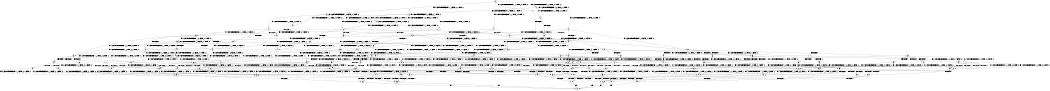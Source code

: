 digraph BCG {
size = "7, 10.5";
center = TRUE;
node [shape = circle];
0 [peripheries = 2];
0 -> 1 [label = "EX !0 !ATOMIC_EXCH_BRANCH (1, +1, TRUE, +0, 2, TRUE) !:0:"];
0 -> 2 [label = "EX !1 !ATOMIC_EXCH_BRANCH (1, +0, TRUE, +0, 1, TRUE) !:0:"];
0 -> 3 [label = "EX !2 !ATOMIC_EXCH_BRANCH (1, +0, FALSE, +0, 1, TRUE) !:0:"];
0 -> 4 [label = "EX !0 !ATOMIC_EXCH_BRANCH (1, +1, TRUE, +0, 2, TRUE) !:0:"];
1 -> 5 [label = "TERMINATE !0"];
2 -> 6 [label = "EX !0 !ATOMIC_EXCH_BRANCH (1, +1, TRUE, +0, 2, TRUE) !:0:"];
2 -> 7 [label = "EX !2 !ATOMIC_EXCH_BRANCH (1, +0, FALSE, +0, 1, TRUE) !:0:"];
2 -> 8 [label = "EX !0 !ATOMIC_EXCH_BRANCH (1, +1, TRUE, +0, 2, TRUE) !:0:"];
2 -> 2 [label = "EX !1 !ATOMIC_EXCH_BRANCH (1, +0, TRUE, +0, 1, TRUE) !:0:"];
3 -> 9 [label = "EX !0 !ATOMIC_EXCH_BRANCH (1, +1, TRUE, +0, 2, TRUE) !:0:"];
3 -> 10 [label = "EX !1 !ATOMIC_EXCH_BRANCH (1, +0, TRUE, +0, 1, TRUE) !:0:"];
3 -> 11 [label = "EX !0 !ATOMIC_EXCH_BRANCH (1, +1, TRUE, +0, 2, TRUE) !:0:"];
3 -> 3 [label = "EX !2 !ATOMIC_EXCH_BRANCH (1, +0, FALSE, +0, 1, TRUE) !:0:"];
4 -> 5 [label = "TERMINATE !0"];
4 -> 12 [label = "TERMINATE !0"];
4 -> 13 [label = "EX !1 !ATOMIC_EXCH_BRANCH (1, +0, TRUE, +0, 1, FALSE) !:0:"];
4 -> 14 [label = "EX !2 !ATOMIC_EXCH_BRANCH (1, +0, FALSE, +0, 1, FALSE) !:0:"];
5 -> 15 [label = "EX !1 !ATOMIC_EXCH_BRANCH (1, +0, TRUE, +0, 1, FALSE) !:1:"];
6 -> 16 [label = "TERMINATE !0"];
7 -> 17 [label = "EX !0 !ATOMIC_EXCH_BRANCH (1, +1, TRUE, +0, 2, TRUE) !:0:"];
7 -> 18 [label = "EX !0 !ATOMIC_EXCH_BRANCH (1, +1, TRUE, +0, 2, TRUE) !:0:"];
7 -> 7 [label = "EX !2 !ATOMIC_EXCH_BRANCH (1, +0, FALSE, +0, 1, TRUE) !:0:"];
7 -> 10 [label = "EX !1 !ATOMIC_EXCH_BRANCH (1, +0, TRUE, +0, 1, TRUE) !:0:"];
8 -> 16 [label = "TERMINATE !0"];
8 -> 19 [label = "TERMINATE !0"];
8 -> 20 [label = "EX !2 !ATOMIC_EXCH_BRANCH (1, +0, FALSE, +0, 1, FALSE) !:0:"];
8 -> 13 [label = "EX !1 !ATOMIC_EXCH_BRANCH (1, +0, TRUE, +0, 1, FALSE) !:0:"];
9 -> 21 [label = "TERMINATE !0"];
10 -> 17 [label = "EX !0 !ATOMIC_EXCH_BRANCH (1, +1, TRUE, +0, 2, TRUE) !:0:"];
10 -> 18 [label = "EX !0 !ATOMIC_EXCH_BRANCH (1, +1, TRUE, +0, 2, TRUE) !:0:"];
10 -> 7 [label = "EX !2 !ATOMIC_EXCH_BRANCH (1, +0, FALSE, +0, 1, TRUE) !:0:"];
10 -> 10 [label = "EX !1 !ATOMIC_EXCH_BRANCH (1, +0, TRUE, +0, 1, TRUE) !:0:"];
11 -> 21 [label = "TERMINATE !0"];
11 -> 22 [label = "TERMINATE !0"];
11 -> 23 [label = "EX !1 !ATOMIC_EXCH_BRANCH (1, +0, TRUE, +0, 1, FALSE) !:0:"];
11 -> 14 [label = "EX !2 !ATOMIC_EXCH_BRANCH (1, +0, FALSE, +0, 1, FALSE) !:0:"];
12 -> 15 [label = "EX !1 !ATOMIC_EXCH_BRANCH (1, +0, TRUE, +0, 1, FALSE) !:1:"];
12 -> 24 [label = "EX !2 !ATOMIC_EXCH_BRANCH (1, +0, FALSE, +0, 1, FALSE) !:1:"];
12 -> 25 [label = "EX !1 !ATOMIC_EXCH_BRANCH (1, +0, TRUE, +0, 1, FALSE) !:1:"];
13 -> 26 [label = "TERMINATE !0"];
13 -> 27 [label = "TERMINATE !0"];
13 -> 28 [label = "EX !2 !ATOMIC_EXCH_BRANCH (1, +0, FALSE, +0, 1, TRUE) !:0:"];
13 -> 29 [label = "EX !1 !ATOMIC_EXCH_BRANCH (1, +1, TRUE, +0, 3, TRUE) !:0:"];
14 -> 30 [label = "TERMINATE !0"];
14 -> 31 [label = "TERMINATE !2"];
14 -> 32 [label = "TERMINATE !0"];
14 -> 33 [label = "EX !1 !ATOMIC_EXCH_BRANCH (1, +0, TRUE, +0, 1, FALSE) !:0:"];
15 -> 34 [label = "EX !1 !ATOMIC_EXCH_BRANCH (1, +1, TRUE, +0, 3, TRUE) !:1:"];
16 -> 15 [label = "EX !1 !ATOMIC_EXCH_BRANCH (1, +0, TRUE, +0, 1, FALSE) !:1:"];
17 -> 35 [label = "TERMINATE !0"];
18 -> 35 [label = "TERMINATE !0"];
18 -> 36 [label = "TERMINATE !0"];
18 -> 20 [label = "EX !2 !ATOMIC_EXCH_BRANCH (1, +0, FALSE, +0, 1, FALSE) !:0:"];
18 -> 23 [label = "EX !1 !ATOMIC_EXCH_BRANCH (1, +0, TRUE, +0, 1, FALSE) !:0:"];
19 -> 15 [label = "EX !1 !ATOMIC_EXCH_BRANCH (1, +0, TRUE, +0, 1, FALSE) !:1:"];
19 -> 37 [label = "EX !2 !ATOMIC_EXCH_BRANCH (1, +0, FALSE, +0, 1, FALSE) !:1:"];
19 -> 25 [label = "EX !1 !ATOMIC_EXCH_BRANCH (1, +0, TRUE, +0, 1, FALSE) !:1:"];
20 -> 38 [label = "TERMINATE !0"];
20 -> 39 [label = "TERMINATE !2"];
20 -> 40 [label = "TERMINATE !0"];
20 -> 33 [label = "EX !1 !ATOMIC_EXCH_BRANCH (1, +0, TRUE, +0, 1, FALSE) !:0:"];
21 -> 41 [label = "EX !1 !ATOMIC_EXCH_BRANCH (1, +0, TRUE, +0, 1, FALSE) !:1:"];
22 -> 41 [label = "EX !1 !ATOMIC_EXCH_BRANCH (1, +0, TRUE, +0, 1, FALSE) !:1:"];
22 -> 42 [label = "EX !1 !ATOMIC_EXCH_BRANCH (1, +0, TRUE, +0, 1, FALSE) !:1:"];
22 -> 24 [label = "EX !2 !ATOMIC_EXCH_BRANCH (1, +0, FALSE, +0, 1, FALSE) !:1:"];
23 -> 43 [label = "TERMINATE !0"];
23 -> 44 [label = "TERMINATE !0"];
23 -> 28 [label = "EX !2 !ATOMIC_EXCH_BRANCH (1, +0, FALSE, +0, 1, TRUE) !:0:"];
23 -> 45 [label = "EX !1 !ATOMIC_EXCH_BRANCH (1, +1, TRUE, +0, 3, TRUE) !:0:"];
24 -> 46 [label = "EX !1 !ATOMIC_EXCH_BRANCH (1, +0, TRUE, +0, 1, FALSE) !:1:"];
24 -> 47 [label = "TERMINATE !2"];
24 -> 48 [label = "EX !1 !ATOMIC_EXCH_BRANCH (1, +0, TRUE, +0, 1, FALSE) !:1:"];
25 -> 34 [label = "EX !1 !ATOMIC_EXCH_BRANCH (1, +1, TRUE, +0, 3, TRUE) !:1:"];
25 -> 49 [label = "EX !2 !ATOMIC_EXCH_BRANCH (1, +0, FALSE, +0, 1, TRUE) !:1:"];
25 -> 50 [label = "EX !1 !ATOMIC_EXCH_BRANCH (1, +1, TRUE, +0, 3, TRUE) !:1:"];
26 -> 34 [label = "EX !1 !ATOMIC_EXCH_BRANCH (1, +1, TRUE, +0, 3, TRUE) !:1:"];
27 -> 34 [label = "EX !1 !ATOMIC_EXCH_BRANCH (1, +1, TRUE, +0, 3, TRUE) !:1:"];
27 -> 49 [label = "EX !2 !ATOMIC_EXCH_BRANCH (1, +0, FALSE, +0, 1, TRUE) !:1:"];
27 -> 50 [label = "EX !1 !ATOMIC_EXCH_BRANCH (1, +1, TRUE, +0, 3, TRUE) !:1:"];
28 -> 43 [label = "TERMINATE !0"];
28 -> 44 [label = "TERMINATE !0"];
28 -> 28 [label = "EX !2 !ATOMIC_EXCH_BRANCH (1, +0, FALSE, +0, 1, TRUE) !:0:"];
28 -> 45 [label = "EX !1 !ATOMIC_EXCH_BRANCH (1, +1, TRUE, +0, 3, TRUE) !:0:"];
29 -> 51 [label = "TERMINATE !0"];
29 -> 52 [label = "TERMINATE !1"];
29 -> 53 [label = "TERMINATE !0"];
29 -> 54 [label = "EX !2 !ATOMIC_EXCH_BRANCH (1, +0, FALSE, +0, 1, FALSE) !:0:"];
30 -> 46 [label = "EX !1 !ATOMIC_EXCH_BRANCH (1, +0, TRUE, +0, 1, FALSE) !:1:"];
31 -> 55 [label = "TERMINATE !0"];
31 -> 56 [label = "TERMINATE !0"];
31 -> 57 [label = "EX !1 !ATOMIC_EXCH_BRANCH (1, +0, TRUE, +0, 1, FALSE) !:0:"];
32 -> 46 [label = "EX !1 !ATOMIC_EXCH_BRANCH (1, +0, TRUE, +0, 1, FALSE) !:1:"];
32 -> 47 [label = "TERMINATE !2"];
32 -> 48 [label = "EX !1 !ATOMIC_EXCH_BRANCH (1, +0, TRUE, +0, 1, FALSE) !:1:"];
33 -> 58 [label = "TERMINATE !0"];
33 -> 59 [label = "TERMINATE !2"];
33 -> 60 [label = "TERMINATE !0"];
33 -> 61 [label = "EX !1 !ATOMIC_EXCH_BRANCH (1, +1, TRUE, +0, 3, TRUE) !:0:"];
34 -> 62 [label = "TERMINATE !1"];
35 -> 41 [label = "EX !1 !ATOMIC_EXCH_BRANCH (1, +0, TRUE, +0, 1, FALSE) !:1:"];
36 -> 41 [label = "EX !1 !ATOMIC_EXCH_BRANCH (1, +0, TRUE, +0, 1, FALSE) !:1:"];
36 -> 37 [label = "EX !2 !ATOMIC_EXCH_BRANCH (1, +0, FALSE, +0, 1, FALSE) !:1:"];
36 -> 42 [label = "EX !1 !ATOMIC_EXCH_BRANCH (1, +0, TRUE, +0, 1, FALSE) !:1:"];
37 -> 46 [label = "EX !1 !ATOMIC_EXCH_BRANCH (1, +0, TRUE, +0, 1, FALSE) !:1:"];
37 -> 63 [label = "TERMINATE !2"];
37 -> 48 [label = "EX !1 !ATOMIC_EXCH_BRANCH (1, +0, TRUE, +0, 1, FALSE) !:1:"];
38 -> 46 [label = "EX !1 !ATOMIC_EXCH_BRANCH (1, +0, TRUE, +0, 1, FALSE) !:1:"];
39 -> 64 [label = "TERMINATE !0"];
39 -> 65 [label = "TERMINATE !0"];
39 -> 57 [label = "EX !1 !ATOMIC_EXCH_BRANCH (1, +0, TRUE, +0, 1, FALSE) !:0:"];
40 -> 46 [label = "EX !1 !ATOMIC_EXCH_BRANCH (1, +0, TRUE, +0, 1, FALSE) !:1:"];
40 -> 63 [label = "TERMINATE !2"];
40 -> 48 [label = "EX !1 !ATOMIC_EXCH_BRANCH (1, +0, TRUE, +0, 1, FALSE) !:1:"];
41 -> 66 [label = "EX !1 !ATOMIC_EXCH_BRANCH (1, +1, TRUE, +0, 3, TRUE) !:1:"];
42 -> 66 [label = "EX !1 !ATOMIC_EXCH_BRANCH (1, +1, TRUE, +0, 3, TRUE) !:1:"];
42 -> 49 [label = "EX !2 !ATOMIC_EXCH_BRANCH (1, +0, FALSE, +0, 1, TRUE) !:1:"];
42 -> 67 [label = "EX !1 !ATOMIC_EXCH_BRANCH (1, +1, TRUE, +0, 3, TRUE) !:1:"];
43 -> 66 [label = "EX !1 !ATOMIC_EXCH_BRANCH (1, +1, TRUE, +0, 3, TRUE) !:1:"];
44 -> 66 [label = "EX !1 !ATOMIC_EXCH_BRANCH (1, +1, TRUE, +0, 3, TRUE) !:1:"];
44 -> 49 [label = "EX !2 !ATOMIC_EXCH_BRANCH (1, +0, FALSE, +0, 1, TRUE) !:1:"];
44 -> 67 [label = "EX !1 !ATOMIC_EXCH_BRANCH (1, +1, TRUE, +0, 3, TRUE) !:1:"];
45 -> 68 [label = "TERMINATE !0"];
45 -> 69 [label = "TERMINATE !1"];
45 -> 70 [label = "TERMINATE !0"];
45 -> 54 [label = "EX !2 !ATOMIC_EXCH_BRANCH (1, +0, FALSE, +0, 1, FALSE) !:0:"];
46 -> 71 [label = "EX !1 !ATOMIC_EXCH_BRANCH (1, +1, TRUE, +0, 3, TRUE) !:1:"];
47 -> 72 [label = "EX !1 !ATOMIC_EXCH_BRANCH (1, +0, TRUE, +0, 1, FALSE) !:1:"];
47 -> 73 [label = "EX !1 !ATOMIC_EXCH_BRANCH (1, +0, TRUE, +0, 1, FALSE) !:1:"];
48 -> 71 [label = "EX !1 !ATOMIC_EXCH_BRANCH (1, +1, TRUE, +0, 3, TRUE) !:1:"];
48 -> 74 [label = "TERMINATE !2"];
48 -> 75 [label = "EX !1 !ATOMIC_EXCH_BRANCH (1, +1, TRUE, +0, 3, TRUE) !:1:"];
49 -> 66 [label = "EX !1 !ATOMIC_EXCH_BRANCH (1, +1, TRUE, +0, 3, TRUE) !:1:"];
49 -> 49 [label = "EX !2 !ATOMIC_EXCH_BRANCH (1, +0, FALSE, +0, 1, TRUE) !:1:"];
49 -> 67 [label = "EX !1 !ATOMIC_EXCH_BRANCH (1, +1, TRUE, +0, 3, TRUE) !:1:"];
50 -> 62 [label = "TERMINATE !1"];
50 -> 76 [label = "TERMINATE !1"];
50 -> 77 [label = "EX !2 !ATOMIC_EXCH_BRANCH (1, +0, FALSE, +0, 1, FALSE) !:1:"];
51 -> 62 [label = "TERMINATE !1"];
52 -> 78 [label = "TERMINATE !0"];
52 -> 79 [label = "TERMINATE !0"];
52 -> 80 [label = "EX !2 !ATOMIC_EXCH_BRANCH (1, +0, FALSE, +0, 1, FALSE) !:0:"];
53 -> 62 [label = "TERMINATE !1"];
53 -> 76 [label = "TERMINATE !1"];
53 -> 77 [label = "EX !2 !ATOMIC_EXCH_BRANCH (1, +0, FALSE, +0, 1, FALSE) !:1:"];
54 -> 81 [label = "TERMINATE !0"];
54 -> 82 [label = "TERMINATE !1"];
54 -> 83 [label = "TERMINATE !2"];
54 -> 84 [label = "TERMINATE !0"];
55 -> 72 [label = "EX !1 !ATOMIC_EXCH_BRANCH (1, +0, TRUE, +0, 1, FALSE) !:1:"];
56 -> 72 [label = "EX !1 !ATOMIC_EXCH_BRANCH (1, +0, TRUE, +0, 1, FALSE) !:1:"];
56 -> 73 [label = "EX !1 !ATOMIC_EXCH_BRANCH (1, +0, TRUE, +0, 1, FALSE) !:1:"];
57 -> 85 [label = "TERMINATE !0"];
57 -> 86 [label = "TERMINATE !0"];
57 -> 87 [label = "EX !1 !ATOMIC_EXCH_BRANCH (1, +1, TRUE, +0, 3, TRUE) !:0:"];
58 -> 71 [label = "EX !1 !ATOMIC_EXCH_BRANCH (1, +1, TRUE, +0, 3, TRUE) !:1:"];
59 -> 85 [label = "TERMINATE !0"];
59 -> 86 [label = "TERMINATE !0"];
59 -> 87 [label = "EX !1 !ATOMIC_EXCH_BRANCH (1, +1, TRUE, +0, 3, TRUE) !:0:"];
60 -> 71 [label = "EX !1 !ATOMIC_EXCH_BRANCH (1, +1, TRUE, +0, 3, TRUE) !:1:"];
60 -> 74 [label = "TERMINATE !2"];
60 -> 75 [label = "EX !1 !ATOMIC_EXCH_BRANCH (1, +1, TRUE, +0, 3, TRUE) !:1:"];
61 -> 81 [label = "TERMINATE !0"];
61 -> 82 [label = "TERMINATE !1"];
61 -> 83 [label = "TERMINATE !2"];
61 -> 84 [label = "TERMINATE !0"];
62 -> 88 [label = "EX !2 !ATOMIC_EXCH_BRANCH (1, +0, FALSE, +0, 1, FALSE) !:2:"];
63 -> 72 [label = "EX !1 !ATOMIC_EXCH_BRANCH (1, +0, TRUE, +0, 1, FALSE) !:1:"];
63 -> 73 [label = "EX !1 !ATOMIC_EXCH_BRANCH (1, +0, TRUE, +0, 1, FALSE) !:1:"];
64 -> 72 [label = "EX !1 !ATOMIC_EXCH_BRANCH (1, +0, TRUE, +0, 1, FALSE) !:1:"];
65 -> 72 [label = "EX !1 !ATOMIC_EXCH_BRANCH (1, +0, TRUE, +0, 1, FALSE) !:1:"];
65 -> 73 [label = "EX !1 !ATOMIC_EXCH_BRANCH (1, +0, TRUE, +0, 1, FALSE) !:1:"];
66 -> 89 [label = "TERMINATE !1"];
67 -> 89 [label = "TERMINATE !1"];
67 -> 90 [label = "TERMINATE !1"];
67 -> 77 [label = "EX !2 !ATOMIC_EXCH_BRANCH (1, +0, FALSE, +0, 1, FALSE) !:1:"];
68 -> 89 [label = "TERMINATE !1"];
69 -> 91 [label = "TERMINATE !0"];
69 -> 92 [label = "TERMINATE !0"];
69 -> 80 [label = "EX !2 !ATOMIC_EXCH_BRANCH (1, +0, FALSE, +0, 1, FALSE) !:0:"];
70 -> 89 [label = "TERMINATE !1"];
70 -> 90 [label = "TERMINATE !1"];
70 -> 77 [label = "EX !2 !ATOMIC_EXCH_BRANCH (1, +0, FALSE, +0, 1, FALSE) !:1:"];
71 -> 93 [label = "TERMINATE !2"];
72 -> 94 [label = "EX !1 !ATOMIC_EXCH_BRANCH (1, +1, TRUE, +0, 3, TRUE) !:1:"];
73 -> 94 [label = "EX !1 !ATOMIC_EXCH_BRANCH (1, +1, TRUE, +0, 3, TRUE) !:1:"];
73 -> 95 [label = "EX !1 !ATOMIC_EXCH_BRANCH (1, +1, TRUE, +0, 3, TRUE) !:1:"];
74 -> 94 [label = "EX !1 !ATOMIC_EXCH_BRANCH (1, +1, TRUE, +0, 3, TRUE) !:1:"];
74 -> 95 [label = "EX !1 !ATOMIC_EXCH_BRANCH (1, +1, TRUE, +0, 3, TRUE) !:1:"];
75 -> 93 [label = "TERMINATE !2"];
75 -> 96 [label = "TERMINATE !1"];
75 -> 97 [label = "TERMINATE !2"];
76 -> 88 [label = "EX !2 !ATOMIC_EXCH_BRANCH (1, +0, FALSE, +0, 1, FALSE) !:2:"];
76 -> 98 [label = "EX !2 !ATOMIC_EXCH_BRANCH (1, +0, FALSE, +0, 1, FALSE) !:2:"];
77 -> 93 [label = "TERMINATE !2"];
77 -> 96 [label = "TERMINATE !1"];
77 -> 97 [label = "TERMINATE !2"];
78 -> 88 [label = "EX !2 !ATOMIC_EXCH_BRANCH (1, +0, FALSE, +0, 1, FALSE) !:2:"];
79 -> 88 [label = "EX !2 !ATOMIC_EXCH_BRANCH (1, +0, FALSE, +0, 1, FALSE) !:2:"];
79 -> 98 [label = "EX !2 !ATOMIC_EXCH_BRANCH (1, +0, FALSE, +0, 1, FALSE) !:2:"];
80 -> 99 [label = "TERMINATE !0"];
80 -> 100 [label = "TERMINATE !2"];
80 -> 101 [label = "TERMINATE !0"];
81 -> 93 [label = "TERMINATE !2"];
82 -> 99 [label = "TERMINATE !0"];
82 -> 100 [label = "TERMINATE !2"];
82 -> 101 [label = "TERMINATE !0"];
83 -> 102 [label = "TERMINATE !0"];
83 -> 103 [label = "TERMINATE !1"];
83 -> 104 [label = "TERMINATE !0"];
84 -> 93 [label = "TERMINATE !2"];
84 -> 96 [label = "TERMINATE !1"];
84 -> 97 [label = "TERMINATE !2"];
85 -> 94 [label = "EX !1 !ATOMIC_EXCH_BRANCH (1, +1, TRUE, +0, 3, TRUE) !:1:"];
86 -> 94 [label = "EX !1 !ATOMIC_EXCH_BRANCH (1, +1, TRUE, +0, 3, TRUE) !:1:"];
86 -> 95 [label = "EX !1 !ATOMIC_EXCH_BRANCH (1, +1, TRUE, +0, 3, TRUE) !:1:"];
87 -> 102 [label = "TERMINATE !0"];
87 -> 103 [label = "TERMINATE !1"];
87 -> 104 [label = "TERMINATE !0"];
88 -> 105 [label = "TERMINATE !2"];
89 -> 88 [label = "EX !2 !ATOMIC_EXCH_BRANCH (1, +0, FALSE, +0, 1, FALSE) !:2:"];
90 -> 88 [label = "EX !2 !ATOMIC_EXCH_BRANCH (1, +0, FALSE, +0, 1, FALSE) !:2:"];
90 -> 98 [label = "EX !2 !ATOMIC_EXCH_BRANCH (1, +0, FALSE, +0, 1, FALSE) !:2:"];
91 -> 88 [label = "EX !2 !ATOMIC_EXCH_BRANCH (1, +0, FALSE, +0, 1, FALSE) !:2:"];
92 -> 88 [label = "EX !2 !ATOMIC_EXCH_BRANCH (1, +0, FALSE, +0, 1, FALSE) !:2:"];
92 -> 98 [label = "EX !2 !ATOMIC_EXCH_BRANCH (1, +0, FALSE, +0, 1, FALSE) !:2:"];
93 -> 106 [label = "TERMINATE !1"];
94 -> 106 [label = "TERMINATE !1"];
95 -> 106 [label = "TERMINATE !1"];
95 -> 107 [label = "TERMINATE !1"];
96 -> 105 [label = "TERMINATE !2"];
96 -> 108 [label = "TERMINATE !2"];
97 -> 106 [label = "TERMINATE !1"];
97 -> 107 [label = "TERMINATE !1"];
98 -> 105 [label = "TERMINATE !2"];
98 -> 108 [label = "TERMINATE !2"];
99 -> 105 [label = "TERMINATE !2"];
100 -> 109 [label = "TERMINATE !0"];
100 -> 110 [label = "TERMINATE !0"];
101 -> 105 [label = "TERMINATE !2"];
101 -> 108 [label = "TERMINATE !2"];
102 -> 106 [label = "TERMINATE !1"];
103 -> 109 [label = "TERMINATE !0"];
103 -> 110 [label = "TERMINATE !0"];
104 -> 106 [label = "TERMINATE !1"];
104 -> 107 [label = "TERMINATE !1"];
105 -> 111 [label = "exit"];
106 -> 111 [label = "exit"];
107 -> 111 [label = "exit"];
108 -> 111 [label = "exit"];
109 -> 111 [label = "exit"];
110 -> 111 [label = "exit"];
}
